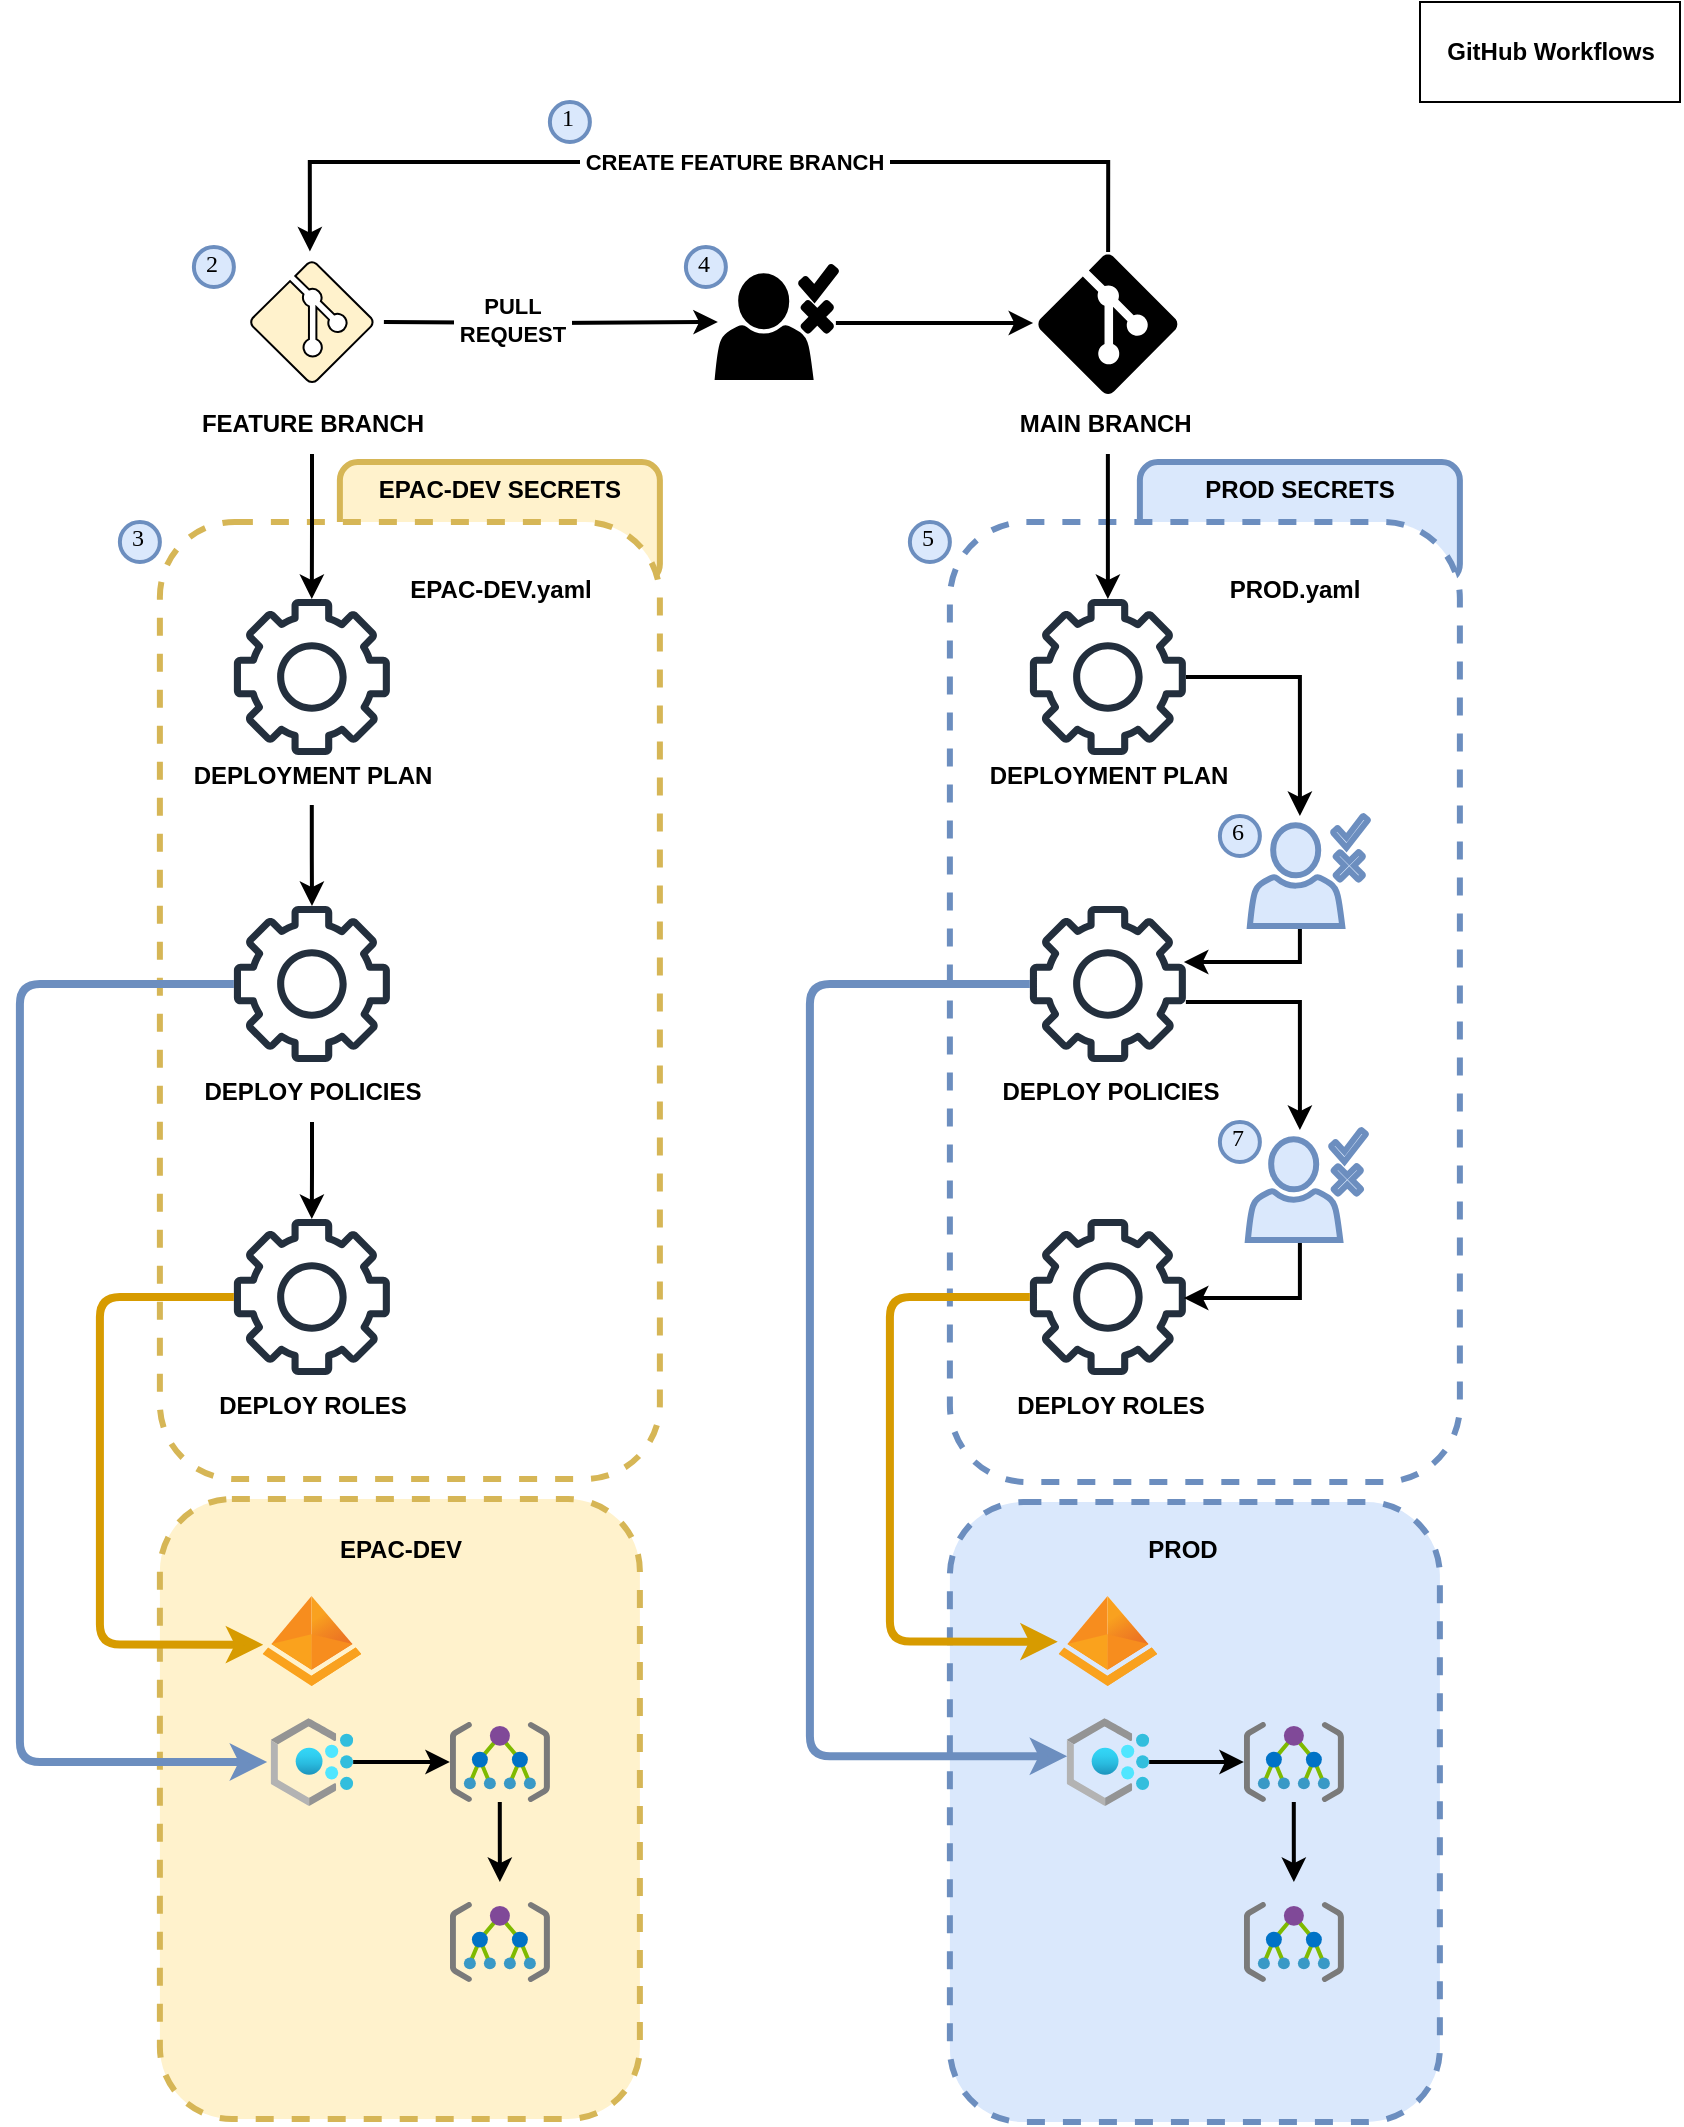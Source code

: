 <mxfile version="22.1.21" type="device">
  <diagram name="Page-1" id="NMu3giHxHK7r9NyFVSxe">
    <mxGraphModel dx="3224" dy="1099" grid="1" gridSize="10" guides="1" tooltips="1" connect="1" arrows="1" fold="1" page="1" pageScale="1" pageWidth="600" pageHeight="1400" math="0" shadow="0">
      <root>
        <mxCell id="0" />
        <mxCell id="1" parent="0" />
        <mxCell id="vLru8NQ861OufT4AUq3t-5" value="&lt;b&gt;PROD SECRETS&lt;/b&gt;" style="rounded=1;whiteSpace=wrap;html=1;verticalAlign=top;fillColor=#dae8fc;strokeColor=#6c8ebf;strokeWidth=3;" parent="1" vertex="1">
          <mxGeometry x="-500.06" y="250" width="160" height="60" as="geometry" />
        </mxCell>
        <mxCell id="vLru8NQ861OufT4AUq3t-3" value="&lt;b&gt;EPAC-DEV SECRETS&lt;/b&gt;" style="rounded=1;whiteSpace=wrap;html=1;verticalAlign=top;fillColor=#fff2cc;strokeColor=#d6b656;strokeWidth=3;" parent="1" vertex="1">
          <mxGeometry x="-900.06" y="250" width="160" height="60" as="geometry" />
        </mxCell>
        <mxCell id="Mi3rkG1x4x0M8-Ud2lEk-49" value="" style="rounded=1;whiteSpace=wrap;html=1;fillColor=default;strokeColor=#6c8ebf;dashed=1;strokeWidth=3;" parent="1" vertex="1">
          <mxGeometry x="-595.06" y="280" width="255" height="480" as="geometry" />
        </mxCell>
        <mxCell id="Mi3rkG1x4x0M8-Ud2lEk-67" value="" style="sketch=0;outlineConnect=0;fontColor=#232F3E;gradientColor=none;fillColor=#232F3D;strokeColor=none;dashed=0;verticalLabelPosition=bottom;verticalAlign=top;align=center;html=1;fontSize=12;fontStyle=0;aspect=fixed;pointerEvents=1;shape=mxgraph.aws4.gear;" parent="1" vertex="1">
          <mxGeometry x="-555.06" y="628.5" width="78" height="78" as="geometry" />
        </mxCell>
        <mxCell id="Mi3rkG1x4x0M8-Ud2lEk-12" value="" style="rounded=1;whiteSpace=wrap;html=1;fillColor=default;strokeColor=#d6b656;dashed=1;strokeWidth=3;" parent="1" vertex="1">
          <mxGeometry x="-990.06" y="280" width="250" height="478.5" as="geometry" />
        </mxCell>
        <mxCell id="Mi3rkG1x4x0M8-Ud2lEk-139" style="edgeStyle=orthogonalEdgeStyle;rounded=0;orthogonalLoop=1;jettySize=auto;html=1;strokeWidth=2;" parent="1" target="Mi3rkG1x4x0M8-Ud2lEk-76" edge="1">
          <mxGeometry relative="1" as="geometry">
            <mxPoint x="-878.05" y="180" as="sourcePoint" />
          </mxGeometry>
        </mxCell>
        <mxCell id="Mi3rkG1x4x0M8-Ud2lEk-140" value="PULL&lt;br&gt;&amp;nbsp;REQUEST&amp;nbsp;" style="edgeLabel;html=1;align=center;verticalAlign=middle;resizable=0;points=[];fontStyle=1;spacing=4;spacingRight=6;spacingTop=0;" parent="Mi3rkG1x4x0M8-Ud2lEk-139" vertex="1" connectable="0">
          <mxGeometry x="-0.2" y="2" relative="1" as="geometry">
            <mxPoint as="offset" />
          </mxGeometry>
        </mxCell>
        <mxCell id="Mi3rkG1x4x0M8-Ud2lEk-141" style="edgeStyle=orthogonalEdgeStyle;rounded=0;orthogonalLoop=1;jettySize=auto;html=1;strokeWidth=2;" parent="1" source="Mi3rkG1x4x0M8-Ud2lEk-3" target="Mi3rkG1x4x0M8-Ud2lEk-54" edge="1">
          <mxGeometry relative="1" as="geometry" />
        </mxCell>
        <mxCell id="Mi3rkG1x4x0M8-Ud2lEk-3" value="MAIN BRANCH&amp;nbsp;" style="text;html=1;align=center;verticalAlign=middle;resizable=0;points=[];autosize=1;strokeColor=none;fillColor=none;fontStyle=1" parent="1" vertex="1">
          <mxGeometry x="-571.06" y="216" width="110" height="30" as="geometry" />
        </mxCell>
        <mxCell id="Mi3rkG1x4x0M8-Ud2lEk-5" value="1" style="ellipse;whiteSpace=wrap;html=1;aspect=fixed;strokeWidth=2;fontFamily=Tahoma;spacingBottom=4;spacingRight=2;strokeColor=#6c8ebf;fillColor=#dae8fc;" parent="1" vertex="1">
          <mxGeometry x="-795.06" y="70" width="20" height="20" as="geometry" />
        </mxCell>
        <mxCell id="Mi3rkG1x4x0M8-Ud2lEk-138" style="edgeStyle=orthogonalEdgeStyle;rounded=0;orthogonalLoop=1;jettySize=auto;html=1;strokeWidth=2;" parent="1" source="Mi3rkG1x4x0M8-Ud2lEk-6" target="Mi3rkG1x4x0M8-Ud2lEk-8" edge="1">
          <mxGeometry relative="1" as="geometry" />
        </mxCell>
        <mxCell id="Mi3rkG1x4x0M8-Ud2lEk-6" value="FEATURE BRANCH" style="text;html=1;align=center;verticalAlign=middle;resizable=0;points=[];autosize=1;strokeColor=none;fillColor=none;fontStyle=1" parent="1" vertex="1">
          <mxGeometry x="-979.04" y="216" width="130" height="30" as="geometry" />
        </mxCell>
        <mxCell id="Mi3rkG1x4x0M8-Ud2lEk-8" value="" style="sketch=0;outlineConnect=0;fontColor=#232F3E;gradientColor=none;fillColor=#232F3D;strokeColor=none;dashed=0;verticalLabelPosition=bottom;verticalAlign=top;align=center;html=1;fontSize=12;fontStyle=0;aspect=fixed;pointerEvents=1;shape=mxgraph.aws4.gear;" parent="1" vertex="1">
          <mxGeometry x="-953.06" y="318.5" width="78" height="78" as="geometry" />
        </mxCell>
        <mxCell id="Mi3rkG1x4x0M8-Ud2lEk-13" value="" style="sketch=0;outlineConnect=0;fontColor=#232F3E;gradientColor=none;fillColor=#232F3D;strokeColor=none;dashed=0;verticalLabelPosition=bottom;verticalAlign=top;align=center;html=1;fontSize=12;fontStyle=0;aspect=fixed;pointerEvents=1;shape=mxgraph.aws4.gear;" parent="1" vertex="1">
          <mxGeometry x="-953.05" y="472" width="78" height="78" as="geometry" />
        </mxCell>
        <mxCell id="Mi3rkG1x4x0M8-Ud2lEk-17" value="" style="rounded=1;whiteSpace=wrap;html=1;fillColor=#fff2cc;strokeColor=#d6b656;dashed=1;strokeWidth=3;fillStyle=auto;" parent="1" vertex="1">
          <mxGeometry x="-990.06" y="768.5" width="240" height="310" as="geometry" />
        </mxCell>
        <mxCell id="Mi3rkG1x4x0M8-Ud2lEk-122" value="" style="edgeStyle=orthogonalEdgeStyle;rounded=0;orthogonalLoop=1;jettySize=auto;html=1;strokeWidth=2;" parent="1" source="Mi3rkG1x4x0M8-Ud2lEk-18" target="Mi3rkG1x4x0M8-Ud2lEk-20" edge="1">
          <mxGeometry relative="1" as="geometry" />
        </mxCell>
        <mxCell id="Mi3rkG1x4x0M8-Ud2lEk-18" value="" style="image;aspect=fixed;html=1;points=[];align=center;fontSize=12;image=img/lib/azure2/management_governance/Policy.svg;" parent="1" vertex="1">
          <mxGeometry x="-934.67" y="878" width="41.25" height="44" as="geometry" />
        </mxCell>
        <mxCell id="Mi3rkG1x4x0M8-Ud2lEk-27" style="edgeStyle=orthogonalEdgeStyle;rounded=0;orthogonalLoop=1;jettySize=auto;html=1;strokeWidth=2;" parent="1" source="Mi3rkG1x4x0M8-Ud2lEk-20" edge="1">
          <mxGeometry relative="1" as="geometry">
            <mxPoint x="-820.06" y="960" as="targetPoint" />
          </mxGeometry>
        </mxCell>
        <mxCell id="Mi3rkG1x4x0M8-Ud2lEk-20" value="" style="image;sketch=0;aspect=fixed;html=1;points=[];align=center;fontSize=12;image=img/lib/mscae/Management_Groups.svg;" parent="1" vertex="1">
          <mxGeometry x="-845.06" y="880" width="50" height="40" as="geometry" />
        </mxCell>
        <mxCell id="Mi3rkG1x4x0M8-Ud2lEk-21" value="" style="image;sketch=0;aspect=fixed;html=1;points=[];align=center;fontSize=12;image=img/lib/mscae/Management_Groups.svg;" parent="1" vertex="1">
          <mxGeometry x="-845.06" y="970" width="50" height="40" as="geometry" />
        </mxCell>
        <mxCell id="Mi3rkG1x4x0M8-Ud2lEk-30" value="" style="sketch=0;outlineConnect=0;fontColor=#232F3E;gradientColor=none;fillColor=#232F3D;strokeColor=none;dashed=0;verticalLabelPosition=bottom;verticalAlign=top;align=center;html=1;fontSize=12;fontStyle=0;aspect=fixed;pointerEvents=1;shape=mxgraph.aws4.gear;" parent="1" vertex="1">
          <mxGeometry x="-953.06" y="628.5" width="78" height="78" as="geometry" />
        </mxCell>
        <mxCell id="Mi3rkG1x4x0M8-Ud2lEk-38" value="2" style="ellipse;whiteSpace=wrap;html=1;aspect=fixed;strokeWidth=2;fontFamily=Tahoma;spacingBottom=4;spacingRight=2;strokeColor=#6c8ebf;fillColor=#dae8fc;" parent="1" vertex="1">
          <mxGeometry x="-973.06" y="142.5" width="20" height="20" as="geometry" />
        </mxCell>
        <mxCell id="Mi3rkG1x4x0M8-Ud2lEk-39" value="3" style="ellipse;whiteSpace=wrap;html=1;aspect=fixed;strokeWidth=2;fontFamily=Tahoma;spacingBottom=4;spacingRight=2;strokeColor=#6c8ebf;fillColor=#dae8fc;align=center;" parent="1" vertex="1">
          <mxGeometry x="-1010.06" y="280" width="20" height="20" as="geometry" />
        </mxCell>
        <mxCell id="Mi3rkG1x4x0M8-Ud2lEk-44" value="&lt;p&gt;&lt;b&gt;EPAC-DEV.yaml&lt;/b&gt;&lt;/p&gt;" style="text;html=1;align=center;verticalAlign=middle;resizable=0;points=[];autosize=1;strokeColor=none;fillColor=none;labelBackgroundColor=default;" parent="1" vertex="1">
          <mxGeometry x="-875.06" y="288.5" width="110" height="50" as="geometry" />
        </mxCell>
        <mxCell id="Mi3rkG1x4x0M8-Ud2lEk-111" style="edgeStyle=orthogonalEdgeStyle;rounded=0;orthogonalLoop=1;jettySize=auto;html=1;strokeWidth=2;" parent="1" source="Mi3rkG1x4x0M8-Ud2lEk-45" target="Mi3rkG1x4x0M8-Ud2lEk-13" edge="1">
          <mxGeometry relative="1" as="geometry" />
        </mxCell>
        <mxCell id="Mi3rkG1x4x0M8-Ud2lEk-45" value="DEPLOYMENT PLAN" style="text;html=1;align=center;verticalAlign=middle;resizable=0;points=[];autosize=1;strokeColor=none;fillColor=none;fontStyle=1" parent="1" vertex="1">
          <mxGeometry x="-984.06" y="391.5" width="140" height="30" as="geometry" />
        </mxCell>
        <mxCell id="Mi3rkG1x4x0M8-Ud2lEk-110" style="edgeStyle=orthogonalEdgeStyle;rounded=0;orthogonalLoop=1;jettySize=auto;html=1;strokeWidth=2;" parent="1" source="Mi3rkG1x4x0M8-Ud2lEk-46" target="Mi3rkG1x4x0M8-Ud2lEk-30" edge="1">
          <mxGeometry relative="1" as="geometry" />
        </mxCell>
        <mxCell id="Mi3rkG1x4x0M8-Ud2lEk-46" value="DEPLOY POLICIES" style="text;html=1;align=center;verticalAlign=middle;resizable=0;points=[];autosize=1;strokeColor=none;fillColor=none;fontStyle=1" parent="1" vertex="1">
          <mxGeometry x="-979.05" y="550" width="130" height="30" as="geometry" />
        </mxCell>
        <mxCell id="Mi3rkG1x4x0M8-Ud2lEk-51" style="edgeStyle=orthogonalEdgeStyle;rounded=0;orthogonalLoop=1;jettySize=auto;html=1;strokeWidth=2;" parent="1" source="Mi3rkG1x4x0M8-Ud2lEk-52" edge="1">
          <mxGeometry relative="1" as="geometry">
            <mxPoint x="-478.06" y="500.0" as="targetPoint" />
            <Array as="points">
              <mxPoint x="-420.06" y="500" />
            </Array>
          </mxGeometry>
        </mxCell>
        <mxCell id="Mi3rkG1x4x0M8-Ud2lEk-52" value="" style="sketch=0;pointerEvents=1;shadow=0;dashed=0;html=1;strokeColor=#6c8ebf;fillColor=#dae8fc;labelPosition=center;verticalLabelPosition=bottom;verticalAlign=top;outlineConnect=0;align=center;shape=mxgraph.office.users.approver;strokeWidth=3;" parent="1" vertex="1">
          <mxGeometry x="-445.06" y="427" width="59" height="55" as="geometry" />
        </mxCell>
        <mxCell id="Mi3rkG1x4x0M8-Ud2lEk-148" style="edgeStyle=orthogonalEdgeStyle;rounded=0;orthogonalLoop=1;jettySize=auto;html=1;strokeWidth=2;" parent="1" source="Mi3rkG1x4x0M8-Ud2lEk-54" target="Mi3rkG1x4x0M8-Ud2lEk-52" edge="1">
          <mxGeometry relative="1" as="geometry">
            <Array as="points">
              <mxPoint x="-420.06" y="358" />
            </Array>
          </mxGeometry>
        </mxCell>
        <mxCell id="Mi3rkG1x4x0M8-Ud2lEk-146" style="edgeStyle=orthogonalEdgeStyle;rounded=0;orthogonalLoop=1;jettySize=auto;html=1;strokeWidth=2;" parent="1" source="Mi3rkG1x4x0M8-Ud2lEk-56" target="Mi3rkG1x4x0M8-Ud2lEk-58" edge="1">
          <mxGeometry relative="1" as="geometry">
            <Array as="points">
              <mxPoint x="-420.06" y="520" />
            </Array>
          </mxGeometry>
        </mxCell>
        <mxCell id="Mi3rkG1x4x0M8-Ud2lEk-56" value="" style="sketch=0;outlineConnect=0;fontColor=#232F3E;gradientColor=none;fillColor=#232F3D;strokeColor=none;dashed=0;verticalLabelPosition=bottom;verticalAlign=top;align=center;html=1;fontSize=12;fontStyle=0;aspect=fixed;pointerEvents=1;shape=mxgraph.aws4.gear;" parent="1" vertex="1">
          <mxGeometry x="-555.06" y="472" width="78" height="78" as="geometry" />
        </mxCell>
        <mxCell id="Mi3rkG1x4x0M8-Ud2lEk-57" style="edgeStyle=orthogonalEdgeStyle;rounded=0;orthogonalLoop=1;jettySize=auto;html=1;strokeWidth=2;" parent="1" source="Mi3rkG1x4x0M8-Ud2lEk-58" edge="1">
          <mxGeometry relative="1" as="geometry">
            <Array as="points">
              <mxPoint x="-420.06" y="668" />
            </Array>
            <mxPoint x="-478.06" y="668" as="targetPoint" />
          </mxGeometry>
        </mxCell>
        <mxCell id="Mi3rkG1x4x0M8-Ud2lEk-58" value="" style="sketch=0;pointerEvents=1;shadow=0;dashed=0;html=1;strokeColor=#6c8ebf;fillColor=#dae8fc;labelPosition=center;verticalLabelPosition=bottom;verticalAlign=top;outlineConnect=0;align=center;shape=mxgraph.office.users.approver;strokeWidth=3;" parent="1" vertex="1">
          <mxGeometry x="-446.06" y="584" width="59" height="55" as="geometry" />
        </mxCell>
        <mxCell id="Mi3rkG1x4x0M8-Ud2lEk-59" value="" style="rounded=1;whiteSpace=wrap;html=1;fillColor=#dae8fc;strokeColor=#6c8ebf;dashed=1;strokeWidth=3;fillStyle=auto;" parent="1" vertex="1">
          <mxGeometry x="-595.06" y="770" width="245" height="310" as="geometry" />
        </mxCell>
        <mxCell id="Mi3rkG1x4x0M8-Ud2lEk-72" value="&lt;p&gt;&lt;b&gt;PROD.yaml&lt;/b&gt;&lt;/p&gt;" style="text;html=1;align=center;verticalAlign=middle;resizable=0;points=[];autosize=1;strokeColor=none;fillColor=default;labelBackgroundColor=default;" parent="1" vertex="1">
          <mxGeometry x="-468.06" y="288.5" width="90" height="50" as="geometry" />
        </mxCell>
        <mxCell id="Mi3rkG1x4x0M8-Ud2lEk-73" value="DEPLOYMENT PLAN" style="text;html=1;align=center;verticalAlign=middle;resizable=0;points=[];autosize=1;strokeColor=none;fillColor=none;fontStyle=1" parent="1" vertex="1">
          <mxGeometry x="-586.06" y="392" width="140" height="30" as="geometry" />
        </mxCell>
        <mxCell id="Mi3rkG1x4x0M8-Ud2lEk-74" value="DEPLOY POLICIES" style="text;html=1;align=center;verticalAlign=middle;resizable=0;points=[];autosize=1;strokeColor=none;fillColor=none;fontStyle=1" parent="1" vertex="1">
          <mxGeometry x="-580.06" y="550" width="130" height="30" as="geometry" />
        </mxCell>
        <mxCell id="Mi3rkG1x4x0M8-Ud2lEk-81" value="4" style="ellipse;whiteSpace=wrap;html=1;aspect=fixed;strokeWidth=2;fontFamily=Tahoma;spacingBottom=4;spacingRight=2;strokeColor=#6c8ebf;fillColor=#dae8fc;" parent="1" vertex="1">
          <mxGeometry x="-727.06" y="142.5" width="20" height="20" as="geometry" />
        </mxCell>
        <mxCell id="Mi3rkG1x4x0M8-Ud2lEk-82" value="5" style="ellipse;whiteSpace=wrap;html=1;aspect=fixed;strokeWidth=2;fontFamily=Tahoma;spacingBottom=4;spacingRight=2;strokeColor=#6c8ebf;fillColor=#dae8fc;" parent="1" vertex="1">
          <mxGeometry x="-615.06" y="280" width="20" height="20" as="geometry" />
        </mxCell>
        <mxCell id="Mi3rkG1x4x0M8-Ud2lEk-83" value="6" style="ellipse;whiteSpace=wrap;html=1;aspect=fixed;strokeWidth=2;fontFamily=Tahoma;spacingBottom=4;spacingRight=2;strokeColor=#6c8ebf;fillColor=#dae8fc;" parent="1" vertex="1">
          <mxGeometry x="-460.06" y="427" width="20" height="20" as="geometry" />
        </mxCell>
        <mxCell id="Mi3rkG1x4x0M8-Ud2lEk-84" value="7" style="ellipse;whiteSpace=wrap;html=1;aspect=fixed;strokeWidth=2;fontFamily=Tahoma;spacingBottom=4;spacingRight=2;strokeColor=#6c8ebf;fillColor=#dae8fc;" parent="1" vertex="1">
          <mxGeometry x="-460.06" y="580" width="20" height="20" as="geometry" />
        </mxCell>
        <mxCell id="Mi3rkG1x4x0M8-Ud2lEk-85" value="&lt;p&gt;&lt;b&gt;EPAC-DEV&lt;/b&gt;&lt;/p&gt;" style="text;html=1;align=center;verticalAlign=middle;resizable=0;points=[];autosize=1;strokeColor=none;fillColor=none;labelBackgroundColor=none;" parent="1" vertex="1">
          <mxGeometry x="-910.06" y="768.5" width="80" height="50" as="geometry" />
        </mxCell>
        <mxCell id="Mi3rkG1x4x0M8-Ud2lEk-91" value="&lt;p&gt;&lt;b&gt;GitHub Workflows&lt;/b&gt;&lt;/p&gt;" style="text;html=1;align=center;verticalAlign=middle;resizable=0;points=[];autosize=1;strokeColor=#000000;fillColor=none;labelBackgroundColor=default;" parent="1" vertex="1">
          <mxGeometry x="-360.0" y="20" width="130" height="50" as="geometry" />
        </mxCell>
        <mxCell id="Mi3rkG1x4x0M8-Ud2lEk-144" style="edgeStyle=orthogonalEdgeStyle;rounded=0;orthogonalLoop=1;jettySize=auto;html=1;strokeWidth=2;" parent="1" source="Mi3rkG1x4x0M8-Ud2lEk-76" edge="1">
          <mxGeometry relative="1" as="geometry">
            <mxPoint x="-553.44" y="180.529" as="targetPoint" />
            <Array as="points">
              <mxPoint x="-600.06" y="180" />
            </Array>
          </mxGeometry>
        </mxCell>
        <mxCell id="Mi3rkG1x4x0M8-Ud2lEk-76" value="" style="sketch=0;pointerEvents=1;shadow=0;dashed=0;html=1;strokeColor=#000000;fillColor=#000000;labelPosition=center;verticalLabelPosition=bottom;verticalAlign=top;outlineConnect=0;align=center;shape=mxgraph.office.users.approver;strokeWidth=3;" parent="1" vertex="1">
          <mxGeometry x="-711.06" y="152.48" width="59" height="55" as="geometry" />
        </mxCell>
        <mxCell id="Mi3rkG1x4x0M8-Ud2lEk-115" style="edgeStyle=orthogonalEdgeStyle;rounded=0;orthogonalLoop=1;jettySize=auto;html=1;entryX=0.486;entryY=-0.018;entryDx=0;entryDy=0;entryPerimeter=0;strokeWidth=2;" parent="1" edge="1">
          <mxGeometry relative="1" as="geometry">
            <mxPoint x="-515.935" y="145" as="sourcePoint" />
            <mxPoint x="-915.058" y="144.704" as="targetPoint" />
            <Array as="points">
              <mxPoint x="-516" y="100" />
              <mxPoint x="-915" y="100" />
            </Array>
          </mxGeometry>
        </mxCell>
        <mxCell id="Mi3rkG1x4x0M8-Ud2lEk-116" value="&lt;b style=&quot;border-color: var(--border-color);&quot;&gt;&amp;nbsp;CREATE FEATURE BRANCH&amp;nbsp;&lt;/b&gt;" style="edgeLabel;html=1;align=center;verticalAlign=middle;resizable=0;points=[];" parent="Mi3rkG1x4x0M8-Ud2lEk-115" vertex="1" connectable="0">
          <mxGeometry x="-0.049" relative="1" as="geometry">
            <mxPoint as="offset" />
          </mxGeometry>
        </mxCell>
        <mxCell id="Mi3rkG1x4x0M8-Ud2lEk-117" value="" style="image;aspect=fixed;html=1;points=[];align=center;fontSize=12;image=img/lib/azure2/identity/Azure_AD_Identity_Protection.svg;" parent="1" vertex="1">
          <mxGeometry x="-938.72" y="817" width="49.35" height="45" as="geometry" />
        </mxCell>
        <mxCell id="Mi3rkG1x4x0M8-Ud2lEk-120" style="edgeStyle=orthogonalEdgeStyle;rounded=1;orthogonalLoop=1;jettySize=auto;html=1;entryX=0.007;entryY=0.541;entryDx=0;entryDy=0;entryPerimeter=0;fillColor=#ffe6cc;strokeColor=#d79b00;strokeWidth=4;" parent="1" source="Mi3rkG1x4x0M8-Ud2lEk-30" target="Mi3rkG1x4x0M8-Ud2lEk-117" edge="1">
          <mxGeometry relative="1" as="geometry">
            <Array as="points">
              <mxPoint x="-1020.06" y="668" />
              <mxPoint x="-1020.06" y="841" />
            </Array>
          </mxGeometry>
        </mxCell>
        <mxCell id="Mi3rkG1x4x0M8-Ud2lEk-123" style="edgeStyle=orthogonalEdgeStyle;rounded=1;orthogonalLoop=1;jettySize=auto;html=1;entryX=-0.042;entryY=0.5;entryDx=0;entryDy=0;entryPerimeter=0;fillColor=#dae8fc;strokeColor=#6c8ebf;strokeWidth=4;" parent="1" source="Mi3rkG1x4x0M8-Ud2lEk-13" target="Mi3rkG1x4x0M8-Ud2lEk-18" edge="1">
          <mxGeometry relative="1" as="geometry">
            <Array as="points">
              <mxPoint x="-1060.06" y="511" />
              <mxPoint x="-1060.06" y="900" />
            </Array>
          </mxGeometry>
        </mxCell>
        <mxCell id="Mi3rkG1x4x0M8-Ud2lEk-124" value="" style="edgeStyle=orthogonalEdgeStyle;rounded=0;orthogonalLoop=1;jettySize=auto;html=1;strokeWidth=2;" parent="1" source="Mi3rkG1x4x0M8-Ud2lEk-125" target="Mi3rkG1x4x0M8-Ud2lEk-127" edge="1">
          <mxGeometry relative="1" as="geometry" />
        </mxCell>
        <mxCell id="Mi3rkG1x4x0M8-Ud2lEk-125" value="" style="image;aspect=fixed;html=1;points=[];align=center;fontSize=12;image=img/lib/azure2/management_governance/Policy.svg;" parent="1" vertex="1">
          <mxGeometry x="-536.67" y="878" width="41.25" height="44" as="geometry" />
        </mxCell>
        <mxCell id="Mi3rkG1x4x0M8-Ud2lEk-126" style="edgeStyle=orthogonalEdgeStyle;rounded=0;orthogonalLoop=1;jettySize=auto;html=1;strokeWidth=2;" parent="1" source="Mi3rkG1x4x0M8-Ud2lEk-127" edge="1">
          <mxGeometry relative="1" as="geometry">
            <mxPoint x="-423.06" y="960" as="targetPoint" />
          </mxGeometry>
        </mxCell>
        <mxCell id="Mi3rkG1x4x0M8-Ud2lEk-127" value="" style="image;sketch=0;aspect=fixed;html=1;points=[];align=center;fontSize=12;image=img/lib/mscae/Management_Groups.svg;" parent="1" vertex="1">
          <mxGeometry x="-448.06" y="880" width="50" height="40" as="geometry" />
        </mxCell>
        <mxCell id="Mi3rkG1x4x0M8-Ud2lEk-128" value="" style="image;sketch=0;aspect=fixed;html=1;points=[];align=center;fontSize=12;image=img/lib/mscae/Management_Groups.svg;" parent="1" vertex="1">
          <mxGeometry x="-448.06" y="970" width="50" height="40" as="geometry" />
        </mxCell>
        <mxCell id="Mi3rkG1x4x0M8-Ud2lEk-129" value="&lt;p&gt;&lt;b&gt;PROD&lt;/b&gt;&lt;/p&gt;" style="text;html=1;align=center;verticalAlign=middle;resizable=0;points=[];autosize=1;strokeColor=none;fillColor=none;labelBackgroundColor=none;" parent="1" vertex="1">
          <mxGeometry x="-508.56" y="768.5" width="60" height="50" as="geometry" />
        </mxCell>
        <mxCell id="Mi3rkG1x4x0M8-Ud2lEk-130" value="" style="image;aspect=fixed;html=1;points=[];align=center;fontSize=12;image=img/lib/azure2/identity/Azure_AD_Identity_Protection.svg;imageBackground=none;" parent="1" vertex="1">
          <mxGeometry x="-540.72" y="817" width="49.35" height="45" as="geometry" />
        </mxCell>
        <mxCell id="Mi3rkG1x4x0M8-Ud2lEk-133" style="edgeStyle=orthogonalEdgeStyle;rounded=1;orthogonalLoop=1;jettySize=auto;html=1;entryX=0.006;entryY=0.434;entryDx=0;entryDy=0;entryPerimeter=0;fillColor=#dae8fc;strokeColor=#6c8ebf;strokeWidth=4;" parent="1" source="Mi3rkG1x4x0M8-Ud2lEk-56" target="Mi3rkG1x4x0M8-Ud2lEk-125" edge="1">
          <mxGeometry relative="1" as="geometry">
            <Array as="points">
              <mxPoint x="-665.06" y="511" />
              <mxPoint x="-665.06" y="897" />
            </Array>
          </mxGeometry>
        </mxCell>
        <mxCell id="Mi3rkG1x4x0M8-Ud2lEk-134" style="edgeStyle=orthogonalEdgeStyle;rounded=1;orthogonalLoop=1;jettySize=auto;html=1;entryX=-0.008;entryY=0.507;entryDx=0;entryDy=0;entryPerimeter=0;fillColor=#ffe6cc;strokeColor=#d79b00;strokeWidth=4;" parent="1" source="Mi3rkG1x4x0M8-Ud2lEk-67" target="Mi3rkG1x4x0M8-Ud2lEk-130" edge="1">
          <mxGeometry relative="1" as="geometry">
            <Array as="points">
              <mxPoint x="-625.06" y="667" />
              <mxPoint x="-625.06" y="840" />
            </Array>
          </mxGeometry>
        </mxCell>
        <mxCell id="Mi3rkG1x4x0M8-Ud2lEk-135" value="DEPLOY ROLES" style="text;html=1;align=center;verticalAlign=middle;resizable=0;points=[];autosize=1;strokeColor=none;fillColor=none;fontStyle=1" parent="1" vertex="1">
          <mxGeometry x="-575.06" y="706.5" width="120" height="30" as="geometry" />
        </mxCell>
        <mxCell id="Mi3rkG1x4x0M8-Ud2lEk-136" value="DEPLOY ROLES" style="text;html=1;align=center;verticalAlign=middle;resizable=0;points=[];autosize=1;strokeColor=none;fillColor=none;fontStyle=1" parent="1" vertex="1">
          <mxGeometry x="-974.04" y="706.5" width="120" height="30" as="geometry" />
        </mxCell>
        <mxCell id="Mi3rkG1x4x0M8-Ud2lEk-54" value="" style="sketch=0;outlineConnect=0;fontColor=#232F3E;gradientColor=none;fillColor=#232F3D;strokeColor=none;dashed=0;verticalLabelPosition=bottom;verticalAlign=top;align=center;html=1;fontSize=12;fontStyle=0;aspect=fixed;pointerEvents=1;shape=mxgraph.aws4.gear;" parent="1" vertex="1">
          <mxGeometry x="-555.06" y="318.5" width="78" height="78" as="geometry" />
        </mxCell>
        <mxCell id="sZAbMWU0wtMR0YukKPG3-1" value="" style="verticalLabelPosition=bottom;html=1;verticalAlign=top;align=center;strokeColor=none;fillColor=#000000;shape=mxgraph.azure.git_repository;" vertex="1" parent="1">
          <mxGeometry x="-551.06" y="146" width="70" height="70" as="geometry" />
        </mxCell>
        <mxCell id="sZAbMWU0wtMR0YukKPG3-88" value="" style="verticalLabelPosition=bottom;html=1;verticalAlign=top;align=center;strokeColor=#000000;fillColor=#fff2cc;shape=mxgraph.azure.git_repository;" vertex="1" parent="1">
          <mxGeometry x="-944.54" y="149.97" width="60.96" height="60.02" as="geometry" />
        </mxCell>
      </root>
    </mxGraphModel>
  </diagram>
</mxfile>

